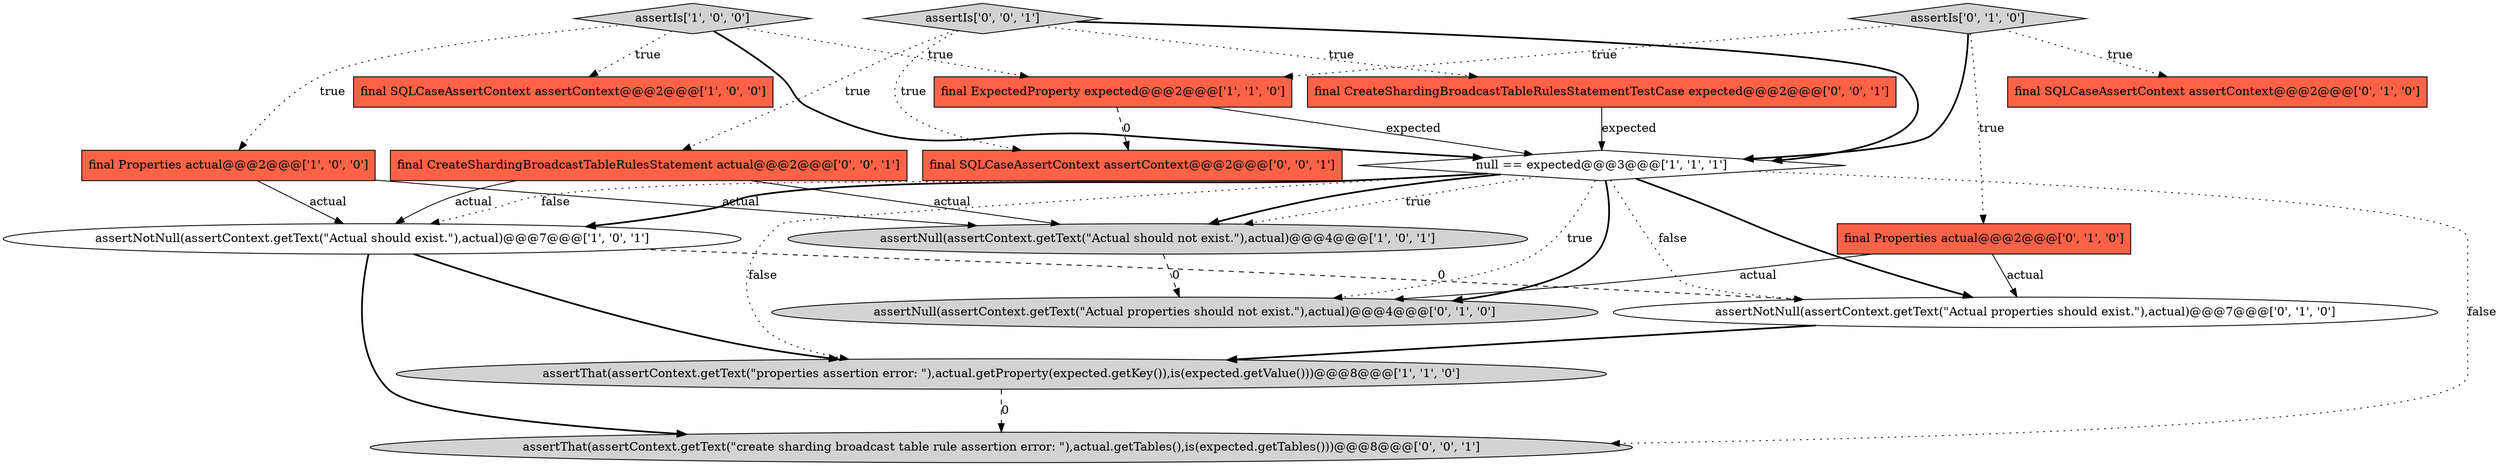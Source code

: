 digraph {
1 [style = filled, label = "final SQLCaseAssertContext assertContext@@@2@@@['1', '0', '0']", fillcolor = tomato, shape = box image = "AAA0AAABBB1BBB"];
15 [style = filled, label = "final CreateShardingBroadcastTableRulesStatement actual@@@2@@@['0', '0', '1']", fillcolor = tomato, shape = box image = "AAA0AAABBB3BBB"];
14 [style = filled, label = "assertThat(assertContext.getText(\"create sharding broadcast table rule assertion error: \"),actual.getTables(),is(expected.getTables()))@@@8@@@['0', '0', '1']", fillcolor = lightgray, shape = ellipse image = "AAA0AAABBB3BBB"];
9 [style = filled, label = "final SQLCaseAssertContext assertContext@@@2@@@['0', '1', '0']", fillcolor = tomato, shape = box image = "AAA0AAABBB2BBB"];
10 [style = filled, label = "assertIs['0', '1', '0']", fillcolor = lightgray, shape = diamond image = "AAA0AAABBB2BBB"];
12 [style = filled, label = "assertNull(assertContext.getText(\"Actual properties should not exist.\"),actual)@@@4@@@['0', '1', '0']", fillcolor = lightgray, shape = ellipse image = "AAA1AAABBB2BBB"];
0 [style = filled, label = "assertNotNull(assertContext.getText(\"Actual should exist.\"),actual)@@@7@@@['1', '0', '1']", fillcolor = white, shape = ellipse image = "AAA0AAABBB1BBB"];
6 [style = filled, label = "assertIs['1', '0', '0']", fillcolor = lightgray, shape = diamond image = "AAA0AAABBB1BBB"];
5 [style = filled, label = "null == expected@@@3@@@['1', '1', '1']", fillcolor = white, shape = diamond image = "AAA0AAABBB1BBB"];
3 [style = filled, label = "assertThat(assertContext.getText(\"properties assertion error: \"),actual.getProperty(expected.getKey()),is(expected.getValue()))@@@8@@@['1', '1', '0']", fillcolor = lightgray, shape = ellipse image = "AAA0AAABBB1BBB"];
4 [style = filled, label = "final Properties actual@@@2@@@['1', '0', '0']", fillcolor = tomato, shape = box image = "AAA0AAABBB1BBB"];
7 [style = filled, label = "final ExpectedProperty expected@@@2@@@['1', '1', '0']", fillcolor = tomato, shape = box image = "AAA0AAABBB1BBB"];
17 [style = filled, label = "assertIs['0', '0', '1']", fillcolor = lightgray, shape = diamond image = "AAA0AAABBB3BBB"];
16 [style = filled, label = "final SQLCaseAssertContext assertContext@@@2@@@['0', '0', '1']", fillcolor = tomato, shape = box image = "AAA0AAABBB3BBB"];
13 [style = filled, label = "final CreateShardingBroadcastTableRulesStatementTestCase expected@@@2@@@['0', '0', '1']", fillcolor = tomato, shape = box image = "AAA0AAABBB3BBB"];
8 [style = filled, label = "assertNotNull(assertContext.getText(\"Actual properties should exist.\"),actual)@@@7@@@['0', '1', '0']", fillcolor = white, shape = ellipse image = "AAA1AAABBB2BBB"];
2 [style = filled, label = "assertNull(assertContext.getText(\"Actual should not exist.\"),actual)@@@4@@@['1', '0', '1']", fillcolor = lightgray, shape = ellipse image = "AAA0AAABBB1BBB"];
11 [style = filled, label = "final Properties actual@@@2@@@['0', '1', '0']", fillcolor = tomato, shape = box image = "AAA0AAABBB2BBB"];
5->2 [style = bold, label=""];
11->12 [style = solid, label="actual"];
5->8 [style = bold, label=""];
4->0 [style = solid, label="actual"];
7->5 [style = solid, label="expected"];
5->3 [style = dotted, label="false"];
17->16 [style = dotted, label="true"];
15->2 [style = solid, label="actual"];
6->7 [style = dotted, label="true"];
5->14 [style = dotted, label="false"];
17->13 [style = dotted, label="true"];
6->1 [style = dotted, label="true"];
3->14 [style = dashed, label="0"];
0->3 [style = bold, label=""];
5->12 [style = dotted, label="true"];
10->7 [style = dotted, label="true"];
15->0 [style = solid, label="actual"];
8->3 [style = bold, label=""];
4->2 [style = solid, label="actual"];
5->0 [style = dotted, label="false"];
6->4 [style = dotted, label="true"];
17->15 [style = dotted, label="true"];
5->0 [style = bold, label=""];
11->8 [style = solid, label="actual"];
13->5 [style = solid, label="expected"];
6->5 [style = bold, label=""];
7->16 [style = dashed, label="0"];
5->12 [style = bold, label=""];
10->11 [style = dotted, label="true"];
0->14 [style = bold, label=""];
5->8 [style = dotted, label="false"];
10->9 [style = dotted, label="true"];
5->2 [style = dotted, label="true"];
10->5 [style = bold, label=""];
17->5 [style = bold, label=""];
0->8 [style = dashed, label="0"];
2->12 [style = dashed, label="0"];
}
